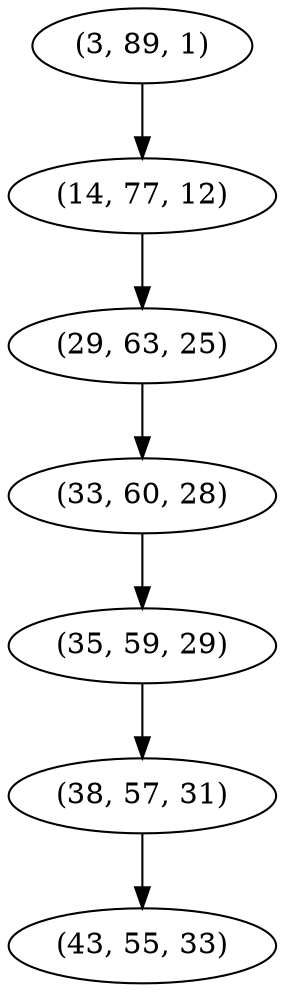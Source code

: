 digraph tree {
    "(3, 89, 1)";
    "(14, 77, 12)";
    "(29, 63, 25)";
    "(33, 60, 28)";
    "(35, 59, 29)";
    "(38, 57, 31)";
    "(43, 55, 33)";
    "(3, 89, 1)" -> "(14, 77, 12)";
    "(14, 77, 12)" -> "(29, 63, 25)";
    "(29, 63, 25)" -> "(33, 60, 28)";
    "(33, 60, 28)" -> "(35, 59, 29)";
    "(35, 59, 29)" -> "(38, 57, 31)";
    "(38, 57, 31)" -> "(43, 55, 33)";
}

